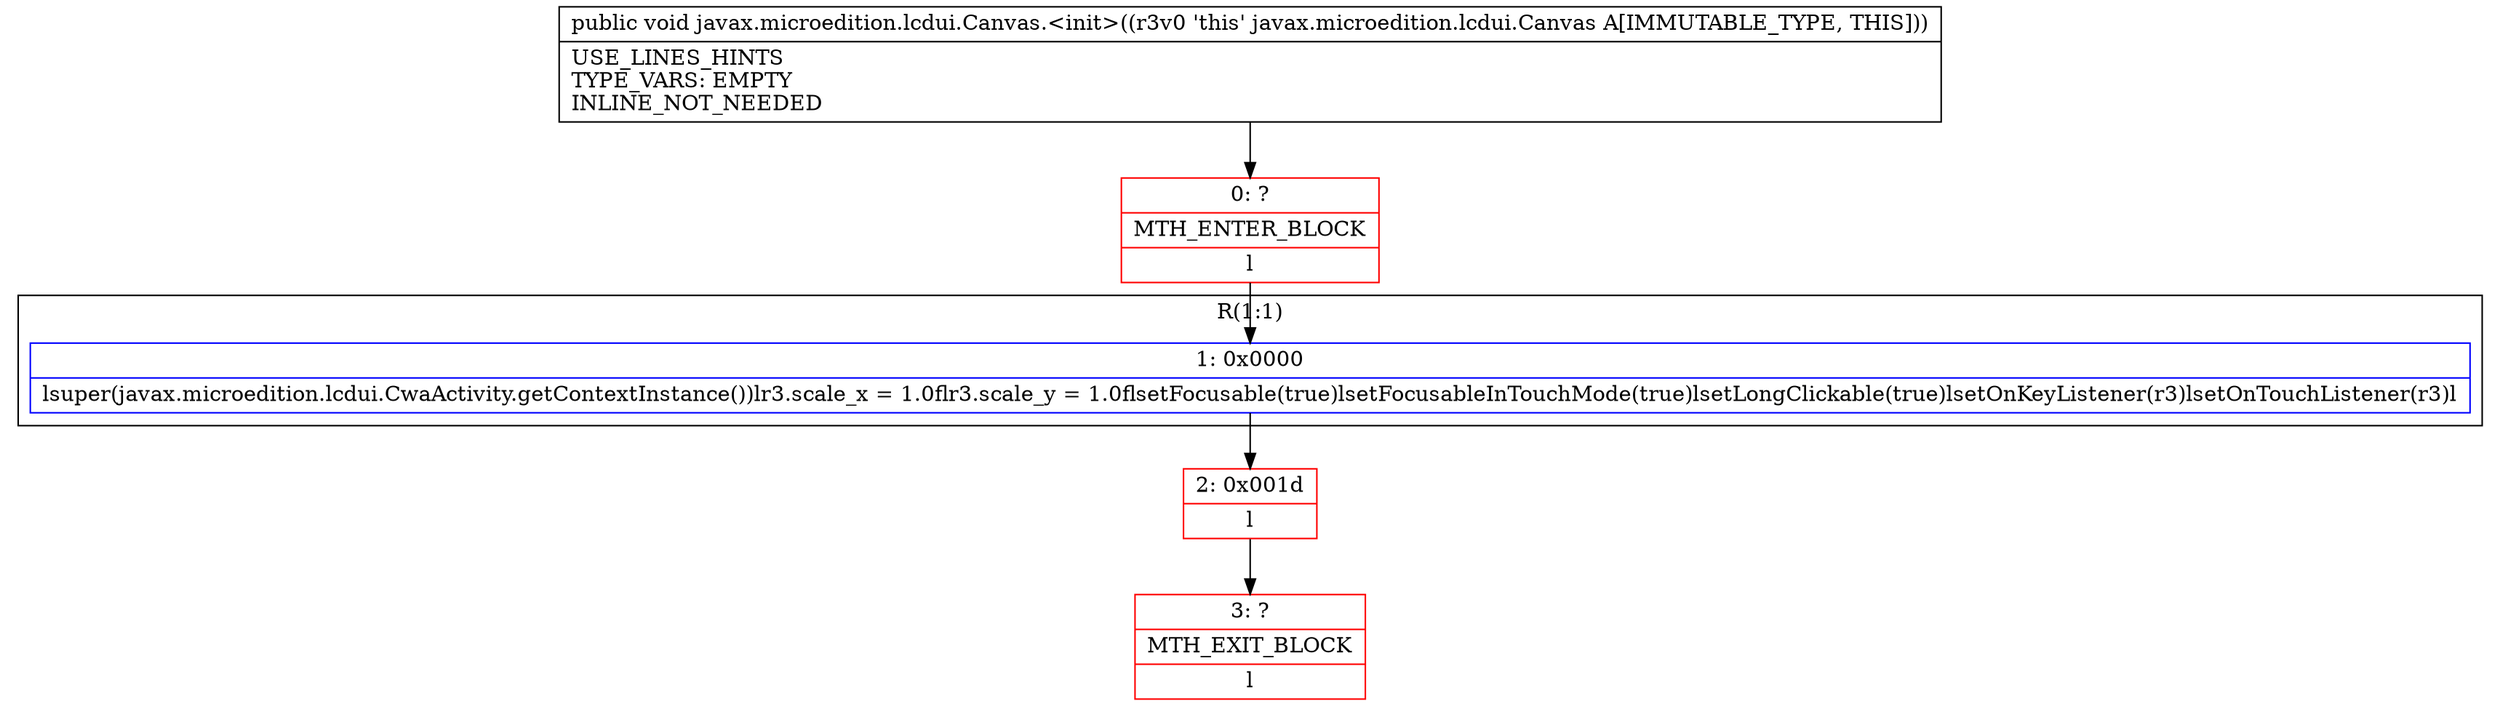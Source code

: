 digraph "CFG forjavax.microedition.lcdui.Canvas.\<init\>()V" {
subgraph cluster_Region_151205568 {
label = "R(1:1)";
node [shape=record,color=blue];
Node_1 [shape=record,label="{1\:\ 0x0000|lsuper(javax.microedition.lcdui.CwaActivity.getContextInstance())lr3.scale_x = 1.0flr3.scale_y = 1.0flsetFocusable(true)lsetFocusableInTouchMode(true)lsetLongClickable(true)lsetOnKeyListener(r3)lsetOnTouchListener(r3)l}"];
}
Node_0 [shape=record,color=red,label="{0\:\ ?|MTH_ENTER_BLOCK\l|l}"];
Node_2 [shape=record,color=red,label="{2\:\ 0x001d|l}"];
Node_3 [shape=record,color=red,label="{3\:\ ?|MTH_EXIT_BLOCK\l|l}"];
MethodNode[shape=record,label="{public void javax.microedition.lcdui.Canvas.\<init\>((r3v0 'this' javax.microedition.lcdui.Canvas A[IMMUTABLE_TYPE, THIS]))  | USE_LINES_HINTS\lTYPE_VARS: EMPTY\lINLINE_NOT_NEEDED\l}"];
MethodNode -> Node_0;
Node_1 -> Node_2;
Node_0 -> Node_1;
Node_2 -> Node_3;
}

